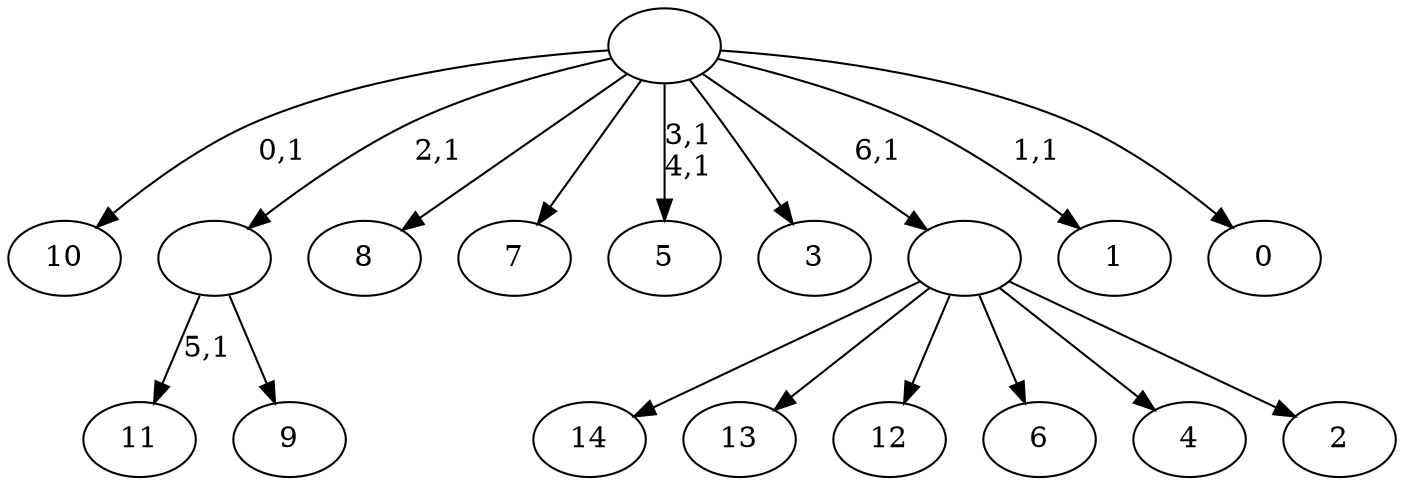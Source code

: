 digraph T {
	22 [label="14"]
	21 [label="13"]
	20 [label="12"]
	19 [label="11"]
	17 [label="10"]
	15 [label="9"]
	14 [label=""]
	13 [label="8"]
	12 [label="7"]
	11 [label="6"]
	10 [label="5"]
	7 [label="4"]
	6 [label="3"]
	5 [label="2"]
	4 [label=""]
	3 [label="1"]
	1 [label="0"]
	0 [label=""]
	14 -> 19 [label="5,1"]
	14 -> 15 [label=""]
	4 -> 22 [label=""]
	4 -> 21 [label=""]
	4 -> 20 [label=""]
	4 -> 11 [label=""]
	4 -> 7 [label=""]
	4 -> 5 [label=""]
	0 -> 3 [label="1,1"]
	0 -> 10 [label="3,1\n4,1"]
	0 -> 17 [label="0,1"]
	0 -> 14 [label="2,1"]
	0 -> 13 [label=""]
	0 -> 12 [label=""]
	0 -> 6 [label=""]
	0 -> 4 [label="6,1"]
	0 -> 1 [label=""]
}
